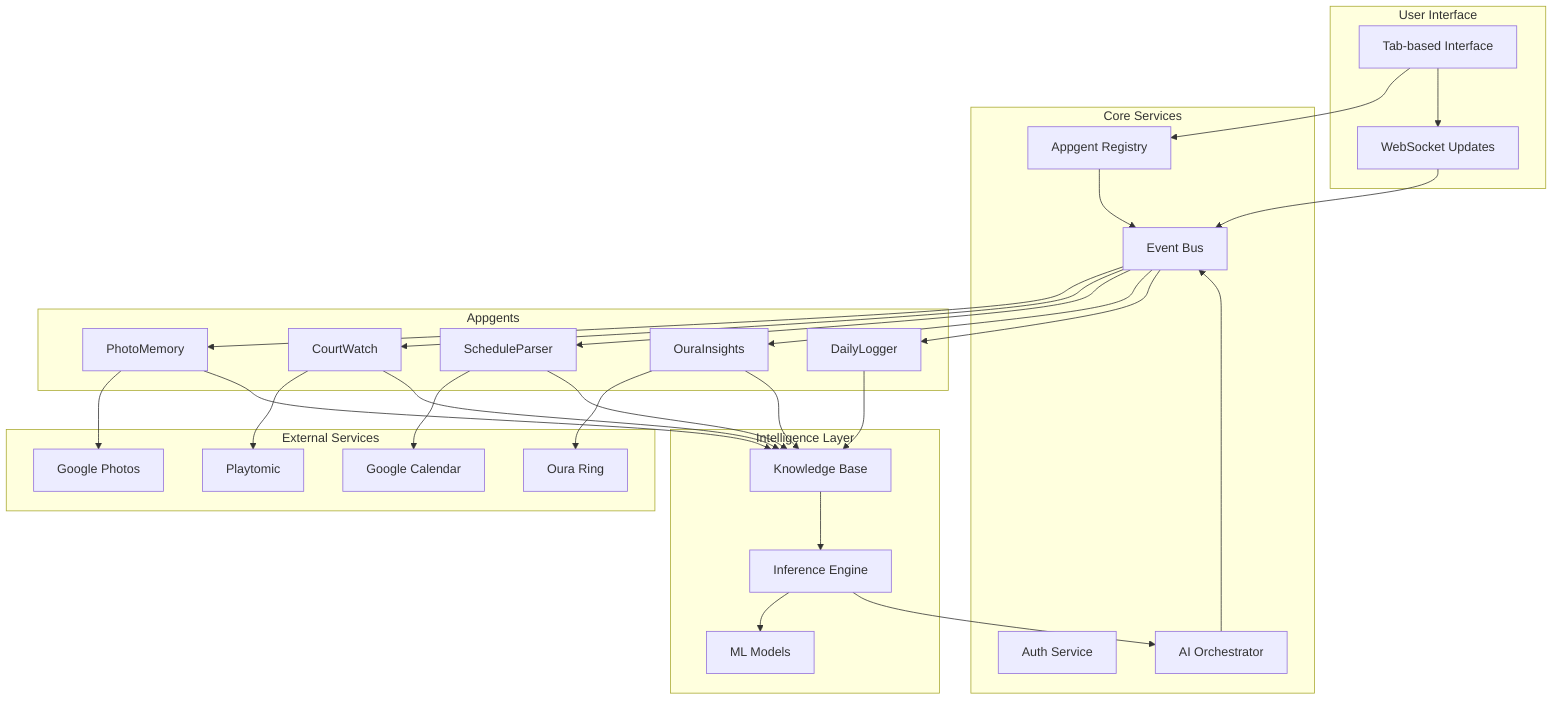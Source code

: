 graph TB
    subgraph "User Interface"
        UI[Tab-based Interface]
        WS[WebSocket Updates]
    end

    subgraph "Core Services"
        REG[Appgent Registry]
        EVT[Event Bus]
        AUTH[Auth Service]
        AI[AI Orchestrator]
    end

    subgraph "Appgents"
        PM[PhotoMemory]
        CW[CourtWatch]
        SP[ScheduleParser]
        OI[OuraInsights]
        DL[DailyLogger]
    end

    subgraph "External Services"
        GP[Google Photos]
        PT[Playtomic]
        OR[Oura Ring]
        GC[Google Calendar]
    end

    subgraph "Intelligence Layer"
        KB[Knowledge Base]
        ML[ML Models]
        INF[Inference Engine]
    end

    UI --> REG
    UI --> WS
    WS --> EVT
    REG --> EVT
    EVT --> PM & CW & SP & OI & DL
    PM --> GP
    CW --> PT
    OI --> OR
    SP --> GC

    PM & CW & SP & OI & DL --> KB
    KB --> INF
    INF --> ML
    INF --> AI
    AI --> EVT